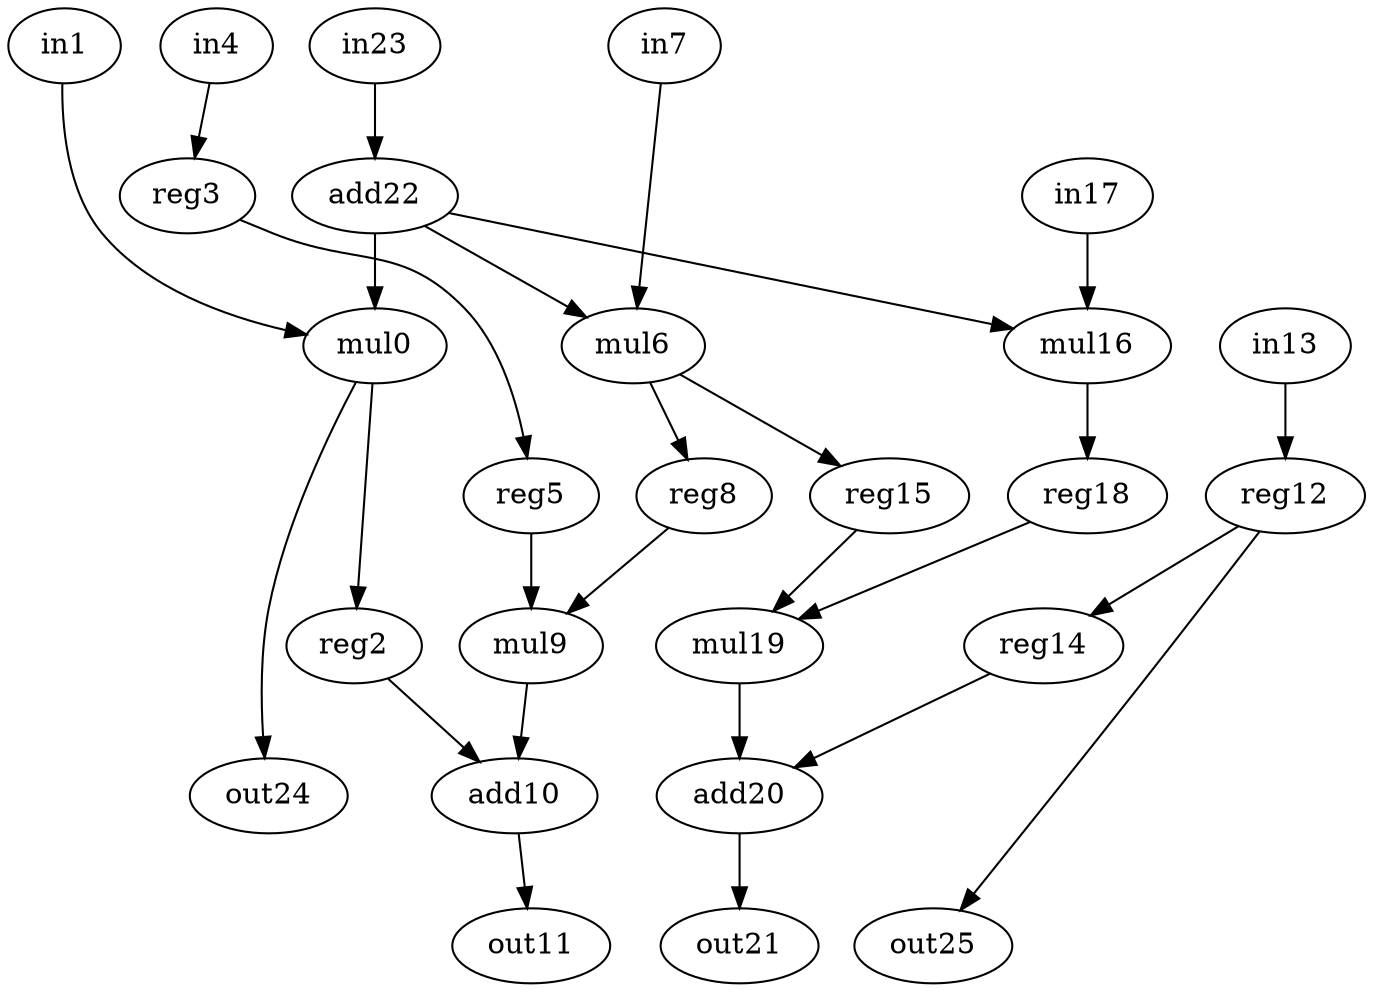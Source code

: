 digraph g {
0 [label = mul0;op = mul;]
1 [label = in1;op = in;]
2 [label = add10;op = add;]
3 [label = out11;op = out;]
4 [label = reg12;op = reg;]
5 [label = in13;op = in;]
6 [label = reg14;op = reg;]
7 [label = reg15;op = reg;]
8 [label = mul16;op = mul;]
9 [label = in17;op = in;]
10 [label = reg18;op = reg;]
11 [label = mul19;op = mul;]
12 [label = reg2;op = reg;]
13 [label = add20;op = add;]
14 [label = out21;op = out;]
15 [label = add22;op = addi;value = 2;]
16 [label = in23;op = in;]
17 [label = out24;op = out;]
18 [label = out25;op = out;]
19 [label = reg3;op = reg;]
20 [label = in4;op = in;]
21 [label = reg5;op = reg;]
22 [label = mul6;op = mul;]
23 [label = in7;op = in;]
24 [label = reg8;op = reg;]
25 [label = mul9;op = mul;]
0 -> 17 [port=0; weight=0;]
0 -> 12 [port=0; weight=0;]
12 -> 2 [port=0; weight=0;]
25 -> 2 [port=1; weight=0;]
24 -> 25 [port=0; weight=0;]
22 -> 24 [port=0; weight=0;]
22 -> 7 [port=0; weight=0;]
7 -> 11 [port=0; weight=0;]
10 -> 11 [port=1; weight=0;]
8 -> 10 [port=0; weight=1;]
15 -> 8 [port=0; weight=0;]
15 -> 22 [port=0; weight=1;]
23 -> 22 [port=1; weight=0;]
15 -> 0 [port=0; weight=2;]
1 -> 0 [port=1; weight=0;]
16 -> 15 [port=0; weight=1;]
9 -> 8 [port=1; weight=1;]
11 -> 13 [port=0; weight=1;]
6 -> 13 [port=1; weight=0;]
4 -> 6 [port=0; weight=0;]
4 -> 18 [port=0; weight=0;]
5 -> 4 [port=0; weight=1;]
13 -> 14 [port=0; weight=1;]
21 -> 25 [port=1; weight=4;]
19 -> 21 [port=0; weight=0;]
20 -> 19 [port=0; weight=0;]
2 -> 3 [port=0; weight=0;]
}
